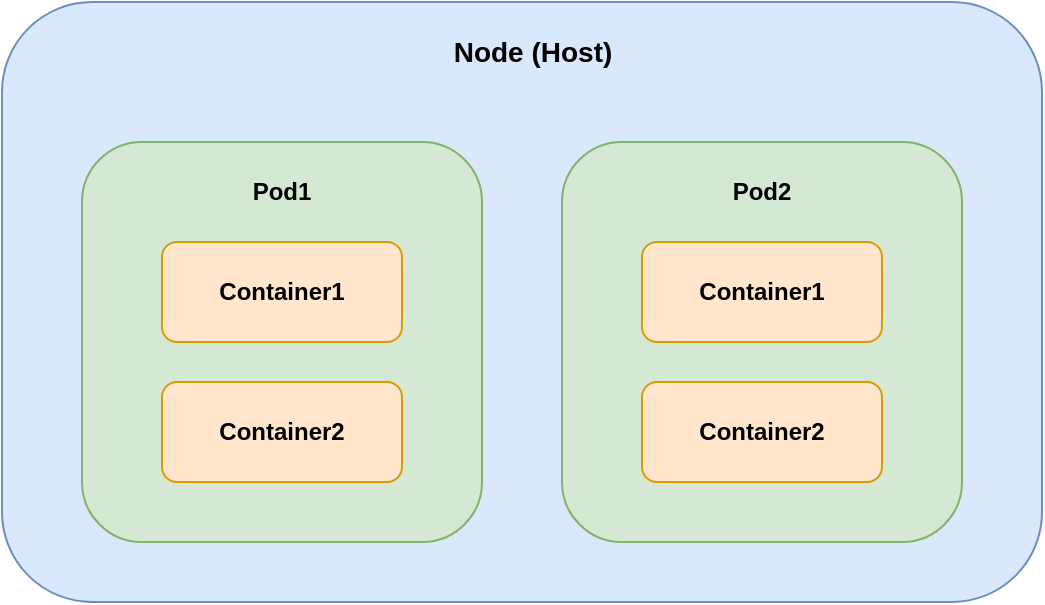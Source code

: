 <mxfile version="21.5.1" type="github">
  <diagram name="Page-1" id="Np3IukNHqcyzlFzKfzuE">
    <mxGraphModel dx="966" dy="692" grid="1" gridSize="10" guides="1" tooltips="1" connect="1" arrows="1" fold="1" page="1" pageScale="1" pageWidth="850" pageHeight="1100" math="0" shadow="0">
      <root>
        <mxCell id="0" />
        <mxCell id="1" parent="0" />
        <mxCell id="DjWLXupKflr5EfYXGoGV-3" value="" style="rounded=1;whiteSpace=wrap;html=1;fillColor=#dae8fc;strokeColor=#6c8ebf;" vertex="1" parent="1">
          <mxGeometry x="160" y="80" width="520" height="300" as="geometry" />
        </mxCell>
        <mxCell id="DjWLXupKflr5EfYXGoGV-1" value="" style="rounded=1;whiteSpace=wrap;html=1;fillColor=#d5e8d4;strokeColor=#82b366;" vertex="1" parent="1">
          <mxGeometry x="200" y="150" width="200" height="200" as="geometry" />
        </mxCell>
        <mxCell id="DjWLXupKflr5EfYXGoGV-4" value="Container1" style="rounded=1;whiteSpace=wrap;html=1;fillColor=#ffe6cc;strokeColor=#d79b00;fontStyle=1" vertex="1" parent="1">
          <mxGeometry x="240" y="200" width="120" height="50" as="geometry" />
        </mxCell>
        <mxCell id="DjWLXupKflr5EfYXGoGV-5" value="Container2" style="rounded=1;whiteSpace=wrap;html=1;fillColor=#ffe6cc;strokeColor=#d79b00;fontStyle=1" vertex="1" parent="1">
          <mxGeometry x="240" y="270" width="120" height="50" as="geometry" />
        </mxCell>
        <mxCell id="DjWLXupKflr5EfYXGoGV-7" value="Pod1" style="text;html=1;strokeColor=none;fillColor=none;align=center;verticalAlign=middle;whiteSpace=wrap;rounded=0;fontStyle=1" vertex="1" parent="1">
          <mxGeometry x="270" y="160" width="60" height="30" as="geometry" />
        </mxCell>
        <mxCell id="DjWLXupKflr5EfYXGoGV-8" value="Node (Host)" style="text;html=1;strokeColor=none;fillColor=none;align=center;verticalAlign=middle;whiteSpace=wrap;rounded=0;fontStyle=1;fontSize=14;" vertex="1" parent="1">
          <mxGeometry x="378" y="90" width="95" height="30" as="geometry" />
        </mxCell>
        <mxCell id="DjWLXupKflr5EfYXGoGV-9" value="" style="rounded=1;whiteSpace=wrap;html=1;fillColor=#d5e8d4;strokeColor=#82b366;" vertex="1" parent="1">
          <mxGeometry x="440" y="150" width="200" height="200" as="geometry" />
        </mxCell>
        <mxCell id="DjWLXupKflr5EfYXGoGV-10" value="Container1" style="rounded=1;whiteSpace=wrap;html=1;fillColor=#ffe6cc;strokeColor=#d79b00;fontStyle=1" vertex="1" parent="1">
          <mxGeometry x="480" y="200" width="120" height="50" as="geometry" />
        </mxCell>
        <mxCell id="DjWLXupKflr5EfYXGoGV-11" value="Container2" style="rounded=1;whiteSpace=wrap;html=1;fillColor=#ffe6cc;strokeColor=#d79b00;fontStyle=1" vertex="1" parent="1">
          <mxGeometry x="480" y="270" width="120" height="50" as="geometry" />
        </mxCell>
        <mxCell id="DjWLXupKflr5EfYXGoGV-12" value="Pod2" style="text;html=1;strokeColor=none;fillColor=none;align=center;verticalAlign=middle;whiteSpace=wrap;rounded=0;fontStyle=1" vertex="1" parent="1">
          <mxGeometry x="510" y="160" width="60" height="30" as="geometry" />
        </mxCell>
      </root>
    </mxGraphModel>
  </diagram>
</mxfile>
